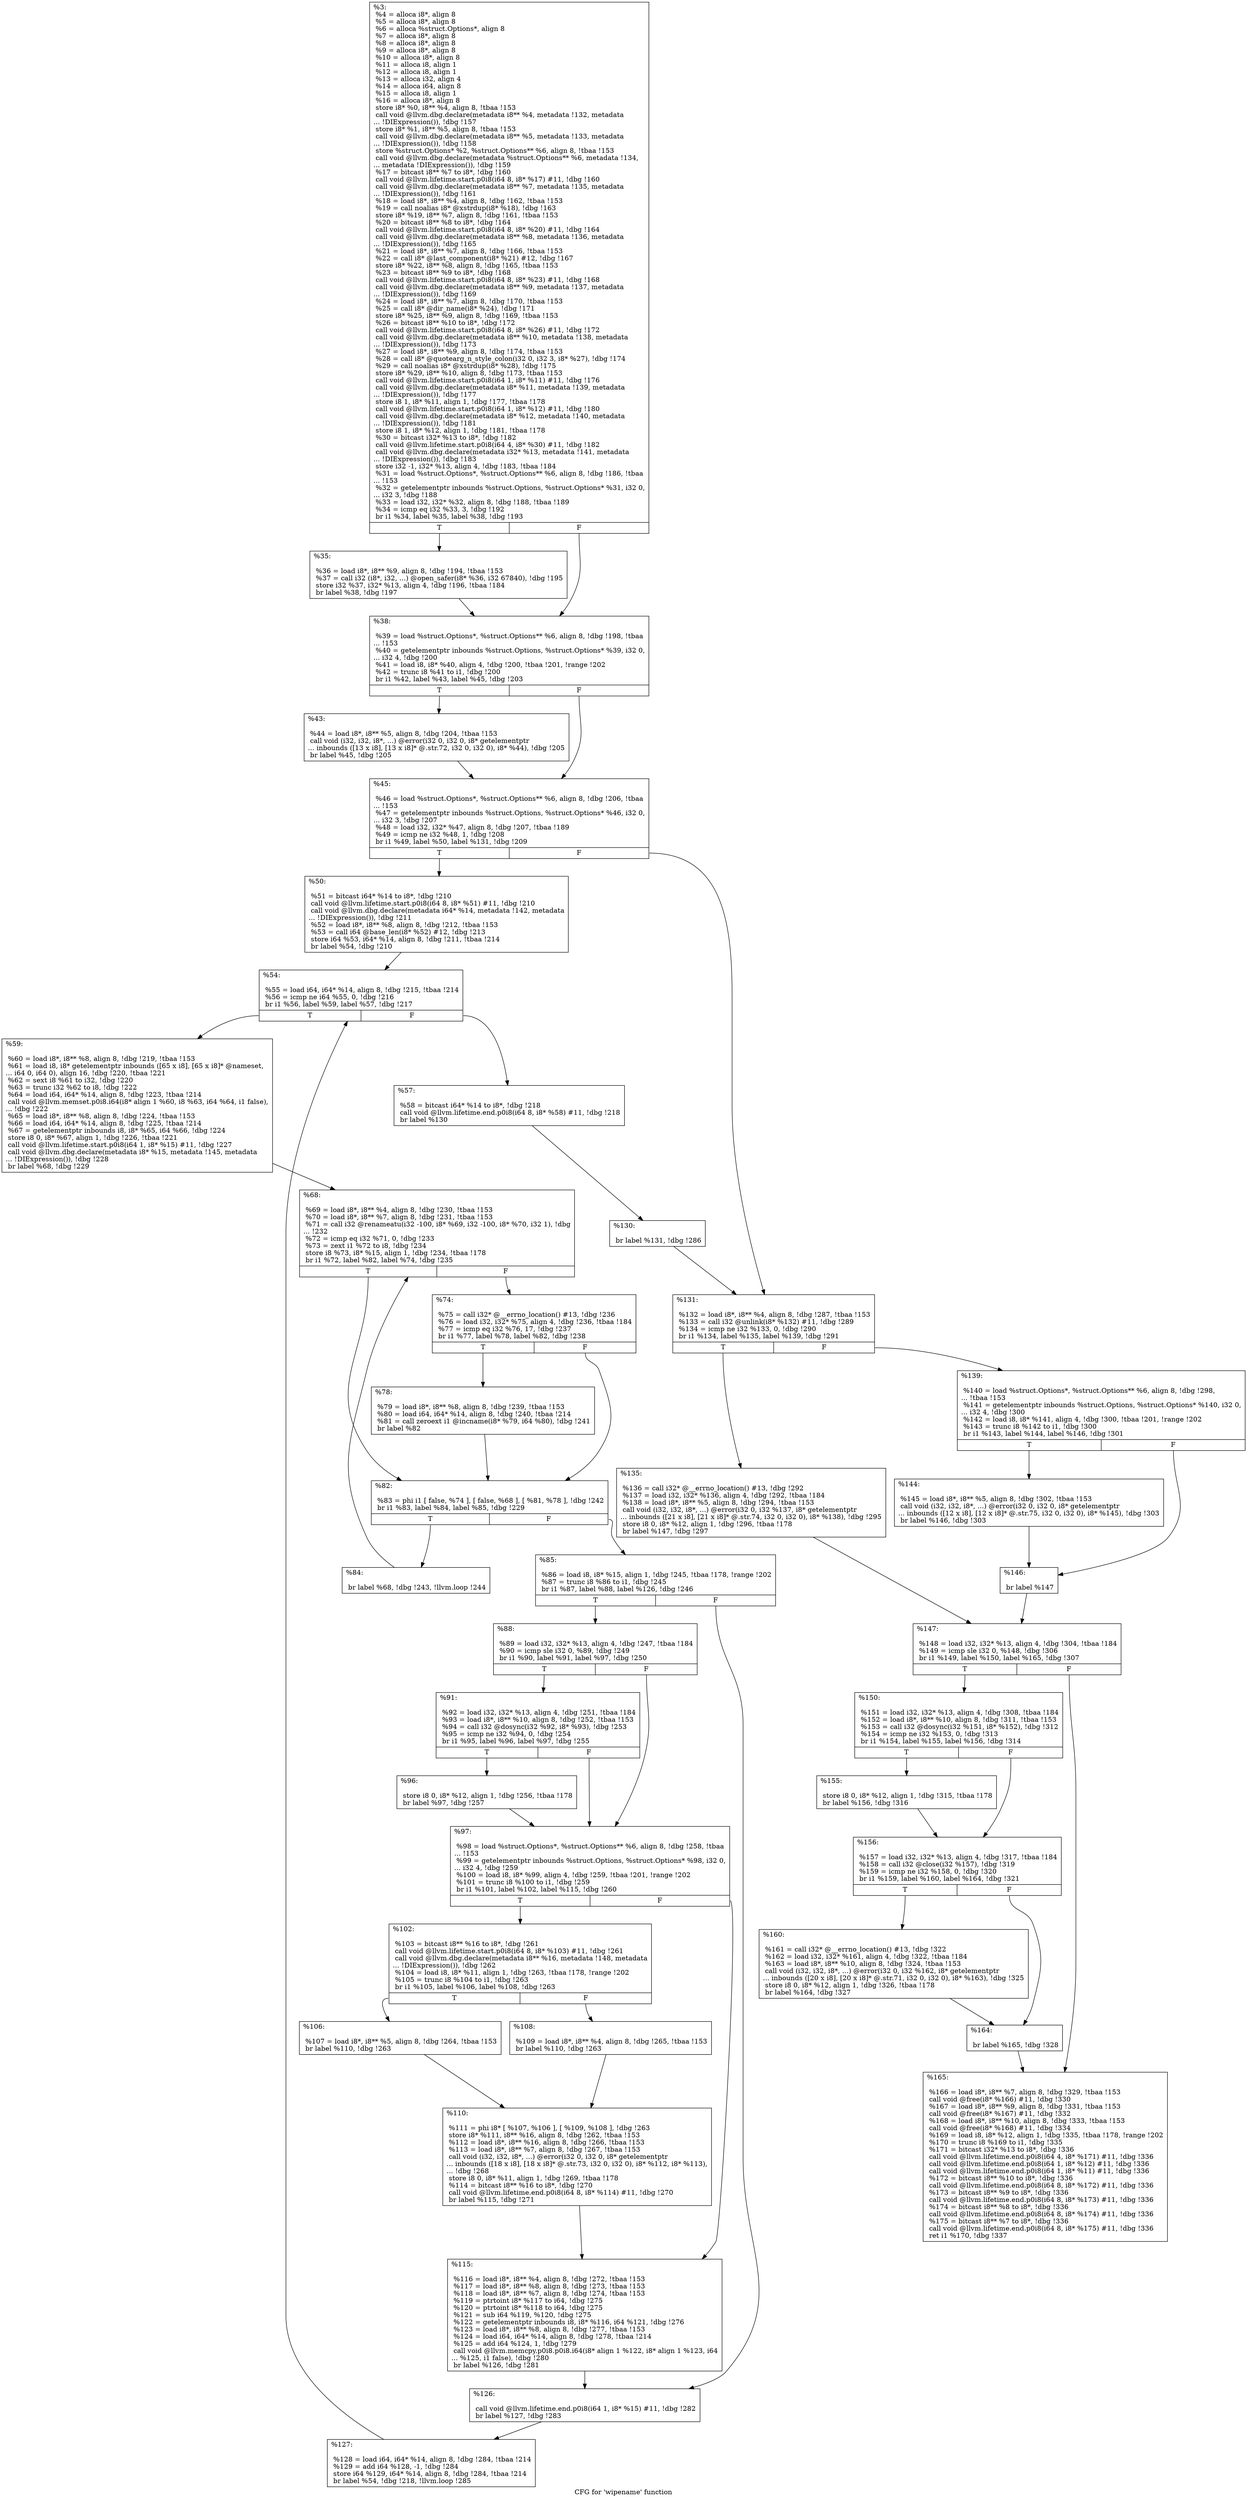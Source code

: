 digraph "CFG for 'wipename' function" {
	label="CFG for 'wipename' function";

	Node0x1cde260 [shape=record,label="{%3:\l  %4 = alloca i8*, align 8\l  %5 = alloca i8*, align 8\l  %6 = alloca %struct.Options*, align 8\l  %7 = alloca i8*, align 8\l  %8 = alloca i8*, align 8\l  %9 = alloca i8*, align 8\l  %10 = alloca i8*, align 8\l  %11 = alloca i8, align 1\l  %12 = alloca i8, align 1\l  %13 = alloca i32, align 4\l  %14 = alloca i64, align 8\l  %15 = alloca i8, align 1\l  %16 = alloca i8*, align 8\l  store i8* %0, i8** %4, align 8, !tbaa !153\l  call void @llvm.dbg.declare(metadata i8** %4, metadata !132, metadata\l... !DIExpression()), !dbg !157\l  store i8* %1, i8** %5, align 8, !tbaa !153\l  call void @llvm.dbg.declare(metadata i8** %5, metadata !133, metadata\l... !DIExpression()), !dbg !158\l  store %struct.Options* %2, %struct.Options** %6, align 8, !tbaa !153\l  call void @llvm.dbg.declare(metadata %struct.Options** %6, metadata !134,\l... metadata !DIExpression()), !dbg !159\l  %17 = bitcast i8** %7 to i8*, !dbg !160\l  call void @llvm.lifetime.start.p0i8(i64 8, i8* %17) #11, !dbg !160\l  call void @llvm.dbg.declare(metadata i8** %7, metadata !135, metadata\l... !DIExpression()), !dbg !161\l  %18 = load i8*, i8** %4, align 8, !dbg !162, !tbaa !153\l  %19 = call noalias i8* @xstrdup(i8* %18), !dbg !163\l  store i8* %19, i8** %7, align 8, !dbg !161, !tbaa !153\l  %20 = bitcast i8** %8 to i8*, !dbg !164\l  call void @llvm.lifetime.start.p0i8(i64 8, i8* %20) #11, !dbg !164\l  call void @llvm.dbg.declare(metadata i8** %8, metadata !136, metadata\l... !DIExpression()), !dbg !165\l  %21 = load i8*, i8** %7, align 8, !dbg !166, !tbaa !153\l  %22 = call i8* @last_component(i8* %21) #12, !dbg !167\l  store i8* %22, i8** %8, align 8, !dbg !165, !tbaa !153\l  %23 = bitcast i8** %9 to i8*, !dbg !168\l  call void @llvm.lifetime.start.p0i8(i64 8, i8* %23) #11, !dbg !168\l  call void @llvm.dbg.declare(metadata i8** %9, metadata !137, metadata\l... !DIExpression()), !dbg !169\l  %24 = load i8*, i8** %7, align 8, !dbg !170, !tbaa !153\l  %25 = call i8* @dir_name(i8* %24), !dbg !171\l  store i8* %25, i8** %9, align 8, !dbg !169, !tbaa !153\l  %26 = bitcast i8** %10 to i8*, !dbg !172\l  call void @llvm.lifetime.start.p0i8(i64 8, i8* %26) #11, !dbg !172\l  call void @llvm.dbg.declare(metadata i8** %10, metadata !138, metadata\l... !DIExpression()), !dbg !173\l  %27 = load i8*, i8** %9, align 8, !dbg !174, !tbaa !153\l  %28 = call i8* @quotearg_n_style_colon(i32 0, i32 3, i8* %27), !dbg !174\l  %29 = call noalias i8* @xstrdup(i8* %28), !dbg !175\l  store i8* %29, i8** %10, align 8, !dbg !173, !tbaa !153\l  call void @llvm.lifetime.start.p0i8(i64 1, i8* %11) #11, !dbg !176\l  call void @llvm.dbg.declare(metadata i8* %11, metadata !139, metadata\l... !DIExpression()), !dbg !177\l  store i8 1, i8* %11, align 1, !dbg !177, !tbaa !178\l  call void @llvm.lifetime.start.p0i8(i64 1, i8* %12) #11, !dbg !180\l  call void @llvm.dbg.declare(metadata i8* %12, metadata !140, metadata\l... !DIExpression()), !dbg !181\l  store i8 1, i8* %12, align 1, !dbg !181, !tbaa !178\l  %30 = bitcast i32* %13 to i8*, !dbg !182\l  call void @llvm.lifetime.start.p0i8(i64 4, i8* %30) #11, !dbg !182\l  call void @llvm.dbg.declare(metadata i32* %13, metadata !141, metadata\l... !DIExpression()), !dbg !183\l  store i32 -1, i32* %13, align 4, !dbg !183, !tbaa !184\l  %31 = load %struct.Options*, %struct.Options** %6, align 8, !dbg !186, !tbaa\l... !153\l  %32 = getelementptr inbounds %struct.Options, %struct.Options* %31, i32 0,\l... i32 3, !dbg !188\l  %33 = load i32, i32* %32, align 8, !dbg !188, !tbaa !189\l  %34 = icmp eq i32 %33, 3, !dbg !192\l  br i1 %34, label %35, label %38, !dbg !193\l|{<s0>T|<s1>F}}"];
	Node0x1cde260:s0 -> Node0x1cde470;
	Node0x1cde260:s1 -> Node0x1cde4c0;
	Node0x1cde470 [shape=record,label="{%35:\l\l  %36 = load i8*, i8** %9, align 8, !dbg !194, !tbaa !153\l  %37 = call i32 (i8*, i32, ...) @open_safer(i8* %36, i32 67840), !dbg !195\l  store i32 %37, i32* %13, align 4, !dbg !196, !tbaa !184\l  br label %38, !dbg !197\l}"];
	Node0x1cde470 -> Node0x1cde4c0;
	Node0x1cde4c0 [shape=record,label="{%38:\l\l  %39 = load %struct.Options*, %struct.Options** %6, align 8, !dbg !198, !tbaa\l... !153\l  %40 = getelementptr inbounds %struct.Options, %struct.Options* %39, i32 0,\l... i32 4, !dbg !200\l  %41 = load i8, i8* %40, align 4, !dbg !200, !tbaa !201, !range !202\l  %42 = trunc i8 %41 to i1, !dbg !200\l  br i1 %42, label %43, label %45, !dbg !203\l|{<s0>T|<s1>F}}"];
	Node0x1cde4c0:s0 -> Node0x1cde510;
	Node0x1cde4c0:s1 -> Node0x1cde560;
	Node0x1cde510 [shape=record,label="{%43:\l\l  %44 = load i8*, i8** %5, align 8, !dbg !204, !tbaa !153\l  call void (i32, i32, i8*, ...) @error(i32 0, i32 0, i8* getelementptr\l... inbounds ([13 x i8], [13 x i8]* @.str.72, i32 0, i32 0), i8* %44), !dbg !205\l  br label %45, !dbg !205\l}"];
	Node0x1cde510 -> Node0x1cde560;
	Node0x1cde560 [shape=record,label="{%45:\l\l  %46 = load %struct.Options*, %struct.Options** %6, align 8, !dbg !206, !tbaa\l... !153\l  %47 = getelementptr inbounds %struct.Options, %struct.Options* %46, i32 0,\l... i32 3, !dbg !207\l  %48 = load i32, i32* %47, align 8, !dbg !207, !tbaa !189\l  %49 = icmp ne i32 %48, 1, !dbg !208\l  br i1 %49, label %50, label %131, !dbg !209\l|{<s0>T|<s1>F}}"];
	Node0x1cde560:s0 -> Node0x1cde5b0;
	Node0x1cde560:s1 -> Node0x1cdec90;
	Node0x1cde5b0 [shape=record,label="{%50:\l\l  %51 = bitcast i64* %14 to i8*, !dbg !210\l  call void @llvm.lifetime.start.p0i8(i64 8, i8* %51) #11, !dbg !210\l  call void @llvm.dbg.declare(metadata i64* %14, metadata !142, metadata\l... !DIExpression()), !dbg !211\l  %52 = load i8*, i8** %8, align 8, !dbg !212, !tbaa !153\l  %53 = call i64 @base_len(i8* %52) #12, !dbg !213\l  store i64 %53, i64* %14, align 8, !dbg !211, !tbaa !214\l  br label %54, !dbg !210\l}"];
	Node0x1cde5b0 -> Node0x1cde600;
	Node0x1cde600 [shape=record,label="{%54:\l\l  %55 = load i64, i64* %14, align 8, !dbg !215, !tbaa !214\l  %56 = icmp ne i64 %55, 0, !dbg !216\l  br i1 %56, label %59, label %57, !dbg !217\l|{<s0>T|<s1>F}}"];
	Node0x1cde600:s0 -> Node0x1cde6a0;
	Node0x1cde600:s1 -> Node0x1cde650;
	Node0x1cde650 [shape=record,label="{%57:\l\l  %58 = bitcast i64* %14 to i8*, !dbg !218\l  call void @llvm.lifetime.end.p0i8(i64 8, i8* %58) #11, !dbg !218\l  br label %130\l}"];
	Node0x1cde650 -> Node0x1cdec40;
	Node0x1cde6a0 [shape=record,label="{%59:\l\l  %60 = load i8*, i8** %8, align 8, !dbg !219, !tbaa !153\l  %61 = load i8, i8* getelementptr inbounds ([65 x i8], [65 x i8]* @nameset,\l... i64 0, i64 0), align 16, !dbg !220, !tbaa !221\l  %62 = sext i8 %61 to i32, !dbg !220\l  %63 = trunc i32 %62 to i8, !dbg !222\l  %64 = load i64, i64* %14, align 8, !dbg !223, !tbaa !214\l  call void @llvm.memset.p0i8.i64(i8* align 1 %60, i8 %63, i64 %64, i1 false),\l... !dbg !222\l  %65 = load i8*, i8** %8, align 8, !dbg !224, !tbaa !153\l  %66 = load i64, i64* %14, align 8, !dbg !225, !tbaa !214\l  %67 = getelementptr inbounds i8, i8* %65, i64 %66, !dbg !224\l  store i8 0, i8* %67, align 1, !dbg !226, !tbaa !221\l  call void @llvm.lifetime.start.p0i8(i64 1, i8* %15) #11, !dbg !227\l  call void @llvm.dbg.declare(metadata i8* %15, metadata !145, metadata\l... !DIExpression()), !dbg !228\l  br label %68, !dbg !229\l}"];
	Node0x1cde6a0 -> Node0x1cde6f0;
	Node0x1cde6f0 [shape=record,label="{%68:\l\l  %69 = load i8*, i8** %4, align 8, !dbg !230, !tbaa !153\l  %70 = load i8*, i8** %7, align 8, !dbg !231, !tbaa !153\l  %71 = call i32 @renameatu(i32 -100, i8* %69, i32 -100, i8* %70, i32 1), !dbg\l... !232\l  %72 = icmp eq i32 %71, 0, !dbg !233\l  %73 = zext i1 %72 to i8, !dbg !234\l  store i8 %73, i8* %15, align 1, !dbg !234, !tbaa !178\l  br i1 %72, label %82, label %74, !dbg !235\l|{<s0>T|<s1>F}}"];
	Node0x1cde6f0:s0 -> Node0x1cde7e0;
	Node0x1cde6f0:s1 -> Node0x1cde740;
	Node0x1cde740 [shape=record,label="{%74:\l\l  %75 = call i32* @__errno_location() #13, !dbg !236\l  %76 = load i32, i32* %75, align 4, !dbg !236, !tbaa !184\l  %77 = icmp eq i32 %76, 17, !dbg !237\l  br i1 %77, label %78, label %82, !dbg !238\l|{<s0>T|<s1>F}}"];
	Node0x1cde740:s0 -> Node0x1cde790;
	Node0x1cde740:s1 -> Node0x1cde7e0;
	Node0x1cde790 [shape=record,label="{%78:\l\l  %79 = load i8*, i8** %8, align 8, !dbg !239, !tbaa !153\l  %80 = load i64, i64* %14, align 8, !dbg !240, !tbaa !214\l  %81 = call zeroext i1 @incname(i8* %79, i64 %80), !dbg !241\l  br label %82\l}"];
	Node0x1cde790 -> Node0x1cde7e0;
	Node0x1cde7e0 [shape=record,label="{%82:\l\l  %83 = phi i1 [ false, %74 ], [ false, %68 ], [ %81, %78 ], !dbg !242\l  br i1 %83, label %84, label %85, !dbg !229\l|{<s0>T|<s1>F}}"];
	Node0x1cde7e0:s0 -> Node0x1cde830;
	Node0x1cde7e0:s1 -> Node0x1cde880;
	Node0x1cde830 [shape=record,label="{%84:\l\l  br label %68, !dbg !243, !llvm.loop !244\l}"];
	Node0x1cde830 -> Node0x1cde6f0;
	Node0x1cde880 [shape=record,label="{%85:\l\l  %86 = load i8, i8* %15, align 1, !dbg !245, !tbaa !178, !range !202\l  %87 = trunc i8 %86 to i1, !dbg !245\l  br i1 %87, label %88, label %126, !dbg !246\l|{<s0>T|<s1>F}}"];
	Node0x1cde880:s0 -> Node0x1cde8d0;
	Node0x1cde880:s1 -> Node0x1cdeba0;
	Node0x1cde8d0 [shape=record,label="{%88:\l\l  %89 = load i32, i32* %13, align 4, !dbg !247, !tbaa !184\l  %90 = icmp sle i32 0, %89, !dbg !249\l  br i1 %90, label %91, label %97, !dbg !250\l|{<s0>T|<s1>F}}"];
	Node0x1cde8d0:s0 -> Node0x1cde920;
	Node0x1cde8d0:s1 -> Node0x1cde9c0;
	Node0x1cde920 [shape=record,label="{%91:\l\l  %92 = load i32, i32* %13, align 4, !dbg !251, !tbaa !184\l  %93 = load i8*, i8** %10, align 8, !dbg !252, !tbaa !153\l  %94 = call i32 @dosync(i32 %92, i8* %93), !dbg !253\l  %95 = icmp ne i32 %94, 0, !dbg !254\l  br i1 %95, label %96, label %97, !dbg !255\l|{<s0>T|<s1>F}}"];
	Node0x1cde920:s0 -> Node0x1cde970;
	Node0x1cde920:s1 -> Node0x1cde9c0;
	Node0x1cde970 [shape=record,label="{%96:\l\l  store i8 0, i8* %12, align 1, !dbg !256, !tbaa !178\l  br label %97, !dbg !257\l}"];
	Node0x1cde970 -> Node0x1cde9c0;
	Node0x1cde9c0 [shape=record,label="{%97:\l\l  %98 = load %struct.Options*, %struct.Options** %6, align 8, !dbg !258, !tbaa\l... !153\l  %99 = getelementptr inbounds %struct.Options, %struct.Options* %98, i32 0,\l... i32 4, !dbg !259\l  %100 = load i8, i8* %99, align 4, !dbg !259, !tbaa !201, !range !202\l  %101 = trunc i8 %100 to i1, !dbg !259\l  br i1 %101, label %102, label %115, !dbg !260\l|{<s0>T|<s1>F}}"];
	Node0x1cde9c0:s0 -> Node0x1cdea10;
	Node0x1cde9c0:s1 -> Node0x1cdeb50;
	Node0x1cdea10 [shape=record,label="{%102:\l\l  %103 = bitcast i8** %16 to i8*, !dbg !261\l  call void @llvm.lifetime.start.p0i8(i64 8, i8* %103) #11, !dbg !261\l  call void @llvm.dbg.declare(metadata i8** %16, metadata !148, metadata\l... !DIExpression()), !dbg !262\l  %104 = load i8, i8* %11, align 1, !dbg !263, !tbaa !178, !range !202\l  %105 = trunc i8 %104 to i1, !dbg !263\l  br i1 %105, label %106, label %108, !dbg !263\l|{<s0>T|<s1>F}}"];
	Node0x1cdea10:s0 -> Node0x1cdea60;
	Node0x1cdea10:s1 -> Node0x1cdeab0;
	Node0x1cdea60 [shape=record,label="{%106:\l\l  %107 = load i8*, i8** %5, align 8, !dbg !264, !tbaa !153\l  br label %110, !dbg !263\l}"];
	Node0x1cdea60 -> Node0x1cdeb00;
	Node0x1cdeab0 [shape=record,label="{%108:\l\l  %109 = load i8*, i8** %4, align 8, !dbg !265, !tbaa !153\l  br label %110, !dbg !263\l}"];
	Node0x1cdeab0 -> Node0x1cdeb00;
	Node0x1cdeb00 [shape=record,label="{%110:\l\l  %111 = phi i8* [ %107, %106 ], [ %109, %108 ], !dbg !263\l  store i8* %111, i8** %16, align 8, !dbg !262, !tbaa !153\l  %112 = load i8*, i8** %16, align 8, !dbg !266, !tbaa !153\l  %113 = load i8*, i8** %7, align 8, !dbg !267, !tbaa !153\l  call void (i32, i32, i8*, ...) @error(i32 0, i32 0, i8* getelementptr\l... inbounds ([18 x i8], [18 x i8]* @.str.73, i32 0, i32 0), i8* %112, i8* %113),\l... !dbg !268\l  store i8 0, i8* %11, align 1, !dbg !269, !tbaa !178\l  %114 = bitcast i8** %16 to i8*, !dbg !270\l  call void @llvm.lifetime.end.p0i8(i64 8, i8* %114) #11, !dbg !270\l  br label %115, !dbg !271\l}"];
	Node0x1cdeb00 -> Node0x1cdeb50;
	Node0x1cdeb50 [shape=record,label="{%115:\l\l  %116 = load i8*, i8** %4, align 8, !dbg !272, !tbaa !153\l  %117 = load i8*, i8** %8, align 8, !dbg !273, !tbaa !153\l  %118 = load i8*, i8** %7, align 8, !dbg !274, !tbaa !153\l  %119 = ptrtoint i8* %117 to i64, !dbg !275\l  %120 = ptrtoint i8* %118 to i64, !dbg !275\l  %121 = sub i64 %119, %120, !dbg !275\l  %122 = getelementptr inbounds i8, i8* %116, i64 %121, !dbg !276\l  %123 = load i8*, i8** %8, align 8, !dbg !277, !tbaa !153\l  %124 = load i64, i64* %14, align 8, !dbg !278, !tbaa !214\l  %125 = add i64 %124, 1, !dbg !279\l  call void @llvm.memcpy.p0i8.p0i8.i64(i8* align 1 %122, i8* align 1 %123, i64\l... %125, i1 false), !dbg !280\l  br label %126, !dbg !281\l}"];
	Node0x1cdeb50 -> Node0x1cdeba0;
	Node0x1cdeba0 [shape=record,label="{%126:\l\l  call void @llvm.lifetime.end.p0i8(i64 1, i8* %15) #11, !dbg !282\l  br label %127, !dbg !283\l}"];
	Node0x1cdeba0 -> Node0x1cdebf0;
	Node0x1cdebf0 [shape=record,label="{%127:\l\l  %128 = load i64, i64* %14, align 8, !dbg !284, !tbaa !214\l  %129 = add i64 %128, -1, !dbg !284\l  store i64 %129, i64* %14, align 8, !dbg !284, !tbaa !214\l  br label %54, !dbg !218, !llvm.loop !285\l}"];
	Node0x1cdebf0 -> Node0x1cde600;
	Node0x1cdec40 [shape=record,label="{%130:\l\l  br label %131, !dbg !286\l}"];
	Node0x1cdec40 -> Node0x1cdec90;
	Node0x1cdec90 [shape=record,label="{%131:\l\l  %132 = load i8*, i8** %4, align 8, !dbg !287, !tbaa !153\l  %133 = call i32 @unlink(i8* %132) #11, !dbg !289\l  %134 = icmp ne i32 %133, 0, !dbg !290\l  br i1 %134, label %135, label %139, !dbg !291\l|{<s0>T|<s1>F}}"];
	Node0x1cdec90:s0 -> Node0x1cdece0;
	Node0x1cdec90:s1 -> Node0x1cded30;
	Node0x1cdece0 [shape=record,label="{%135:\l\l  %136 = call i32* @__errno_location() #13, !dbg !292\l  %137 = load i32, i32* %136, align 4, !dbg !292, !tbaa !184\l  %138 = load i8*, i8** %5, align 8, !dbg !294, !tbaa !153\l  call void (i32, i32, i8*, ...) @error(i32 0, i32 %137, i8* getelementptr\l... inbounds ([21 x i8], [21 x i8]* @.str.74, i32 0, i32 0), i8* %138), !dbg !295\l  store i8 0, i8* %12, align 1, !dbg !296, !tbaa !178\l  br label %147, !dbg !297\l}"];
	Node0x1cdece0 -> Node0x1cdee20;
	Node0x1cded30 [shape=record,label="{%139:\l\l  %140 = load %struct.Options*, %struct.Options** %6, align 8, !dbg !298,\l... !tbaa !153\l  %141 = getelementptr inbounds %struct.Options, %struct.Options* %140, i32 0,\l... i32 4, !dbg !300\l  %142 = load i8, i8* %141, align 4, !dbg !300, !tbaa !201, !range !202\l  %143 = trunc i8 %142 to i1, !dbg !300\l  br i1 %143, label %144, label %146, !dbg !301\l|{<s0>T|<s1>F}}"];
	Node0x1cded30:s0 -> Node0x1cded80;
	Node0x1cded30:s1 -> Node0x1cdedd0;
	Node0x1cded80 [shape=record,label="{%144:\l\l  %145 = load i8*, i8** %5, align 8, !dbg !302, !tbaa !153\l  call void (i32, i32, i8*, ...) @error(i32 0, i32 0, i8* getelementptr\l... inbounds ([12 x i8], [12 x i8]* @.str.75, i32 0, i32 0), i8* %145), !dbg !303\l  br label %146, !dbg !303\l}"];
	Node0x1cded80 -> Node0x1cdedd0;
	Node0x1cdedd0 [shape=record,label="{%146:\l\l  br label %147\l}"];
	Node0x1cdedd0 -> Node0x1cdee20;
	Node0x1cdee20 [shape=record,label="{%147:\l\l  %148 = load i32, i32* %13, align 4, !dbg !304, !tbaa !184\l  %149 = icmp sle i32 0, %148, !dbg !306\l  br i1 %149, label %150, label %165, !dbg !307\l|{<s0>T|<s1>F}}"];
	Node0x1cdee20:s0 -> Node0x1cdee70;
	Node0x1cdee20:s1 -> Node0x1cdf000;
	Node0x1cdee70 [shape=record,label="{%150:\l\l  %151 = load i32, i32* %13, align 4, !dbg !308, !tbaa !184\l  %152 = load i8*, i8** %10, align 8, !dbg !311, !tbaa !153\l  %153 = call i32 @dosync(i32 %151, i8* %152), !dbg !312\l  %154 = icmp ne i32 %153, 0, !dbg !313\l  br i1 %154, label %155, label %156, !dbg !314\l|{<s0>T|<s1>F}}"];
	Node0x1cdee70:s0 -> Node0x1cdeec0;
	Node0x1cdee70:s1 -> Node0x1cdef10;
	Node0x1cdeec0 [shape=record,label="{%155:\l\l  store i8 0, i8* %12, align 1, !dbg !315, !tbaa !178\l  br label %156, !dbg !316\l}"];
	Node0x1cdeec0 -> Node0x1cdef10;
	Node0x1cdef10 [shape=record,label="{%156:\l\l  %157 = load i32, i32* %13, align 4, !dbg !317, !tbaa !184\l  %158 = call i32 @close(i32 %157), !dbg !319\l  %159 = icmp ne i32 %158, 0, !dbg !320\l  br i1 %159, label %160, label %164, !dbg !321\l|{<s0>T|<s1>F}}"];
	Node0x1cdef10:s0 -> Node0x1cdef60;
	Node0x1cdef10:s1 -> Node0x1cdefb0;
	Node0x1cdef60 [shape=record,label="{%160:\l\l  %161 = call i32* @__errno_location() #13, !dbg !322\l  %162 = load i32, i32* %161, align 4, !dbg !322, !tbaa !184\l  %163 = load i8*, i8** %10, align 8, !dbg !324, !tbaa !153\l  call void (i32, i32, i8*, ...) @error(i32 0, i32 %162, i8* getelementptr\l... inbounds ([20 x i8], [20 x i8]* @.str.71, i32 0, i32 0), i8* %163), !dbg !325\l  store i8 0, i8* %12, align 1, !dbg !326, !tbaa !178\l  br label %164, !dbg !327\l}"];
	Node0x1cdef60 -> Node0x1cdefb0;
	Node0x1cdefb0 [shape=record,label="{%164:\l\l  br label %165, !dbg !328\l}"];
	Node0x1cdefb0 -> Node0x1cdf000;
	Node0x1cdf000 [shape=record,label="{%165:\l\l  %166 = load i8*, i8** %7, align 8, !dbg !329, !tbaa !153\l  call void @free(i8* %166) #11, !dbg !330\l  %167 = load i8*, i8** %9, align 8, !dbg !331, !tbaa !153\l  call void @free(i8* %167) #11, !dbg !332\l  %168 = load i8*, i8** %10, align 8, !dbg !333, !tbaa !153\l  call void @free(i8* %168) #11, !dbg !334\l  %169 = load i8, i8* %12, align 1, !dbg !335, !tbaa !178, !range !202\l  %170 = trunc i8 %169 to i1, !dbg !335\l  %171 = bitcast i32* %13 to i8*, !dbg !336\l  call void @llvm.lifetime.end.p0i8(i64 4, i8* %171) #11, !dbg !336\l  call void @llvm.lifetime.end.p0i8(i64 1, i8* %12) #11, !dbg !336\l  call void @llvm.lifetime.end.p0i8(i64 1, i8* %11) #11, !dbg !336\l  %172 = bitcast i8** %10 to i8*, !dbg !336\l  call void @llvm.lifetime.end.p0i8(i64 8, i8* %172) #11, !dbg !336\l  %173 = bitcast i8** %9 to i8*, !dbg !336\l  call void @llvm.lifetime.end.p0i8(i64 8, i8* %173) #11, !dbg !336\l  %174 = bitcast i8** %8 to i8*, !dbg !336\l  call void @llvm.lifetime.end.p0i8(i64 8, i8* %174) #11, !dbg !336\l  %175 = bitcast i8** %7 to i8*, !dbg !336\l  call void @llvm.lifetime.end.p0i8(i64 8, i8* %175) #11, !dbg !336\l  ret i1 %170, !dbg !337\l}"];
}
